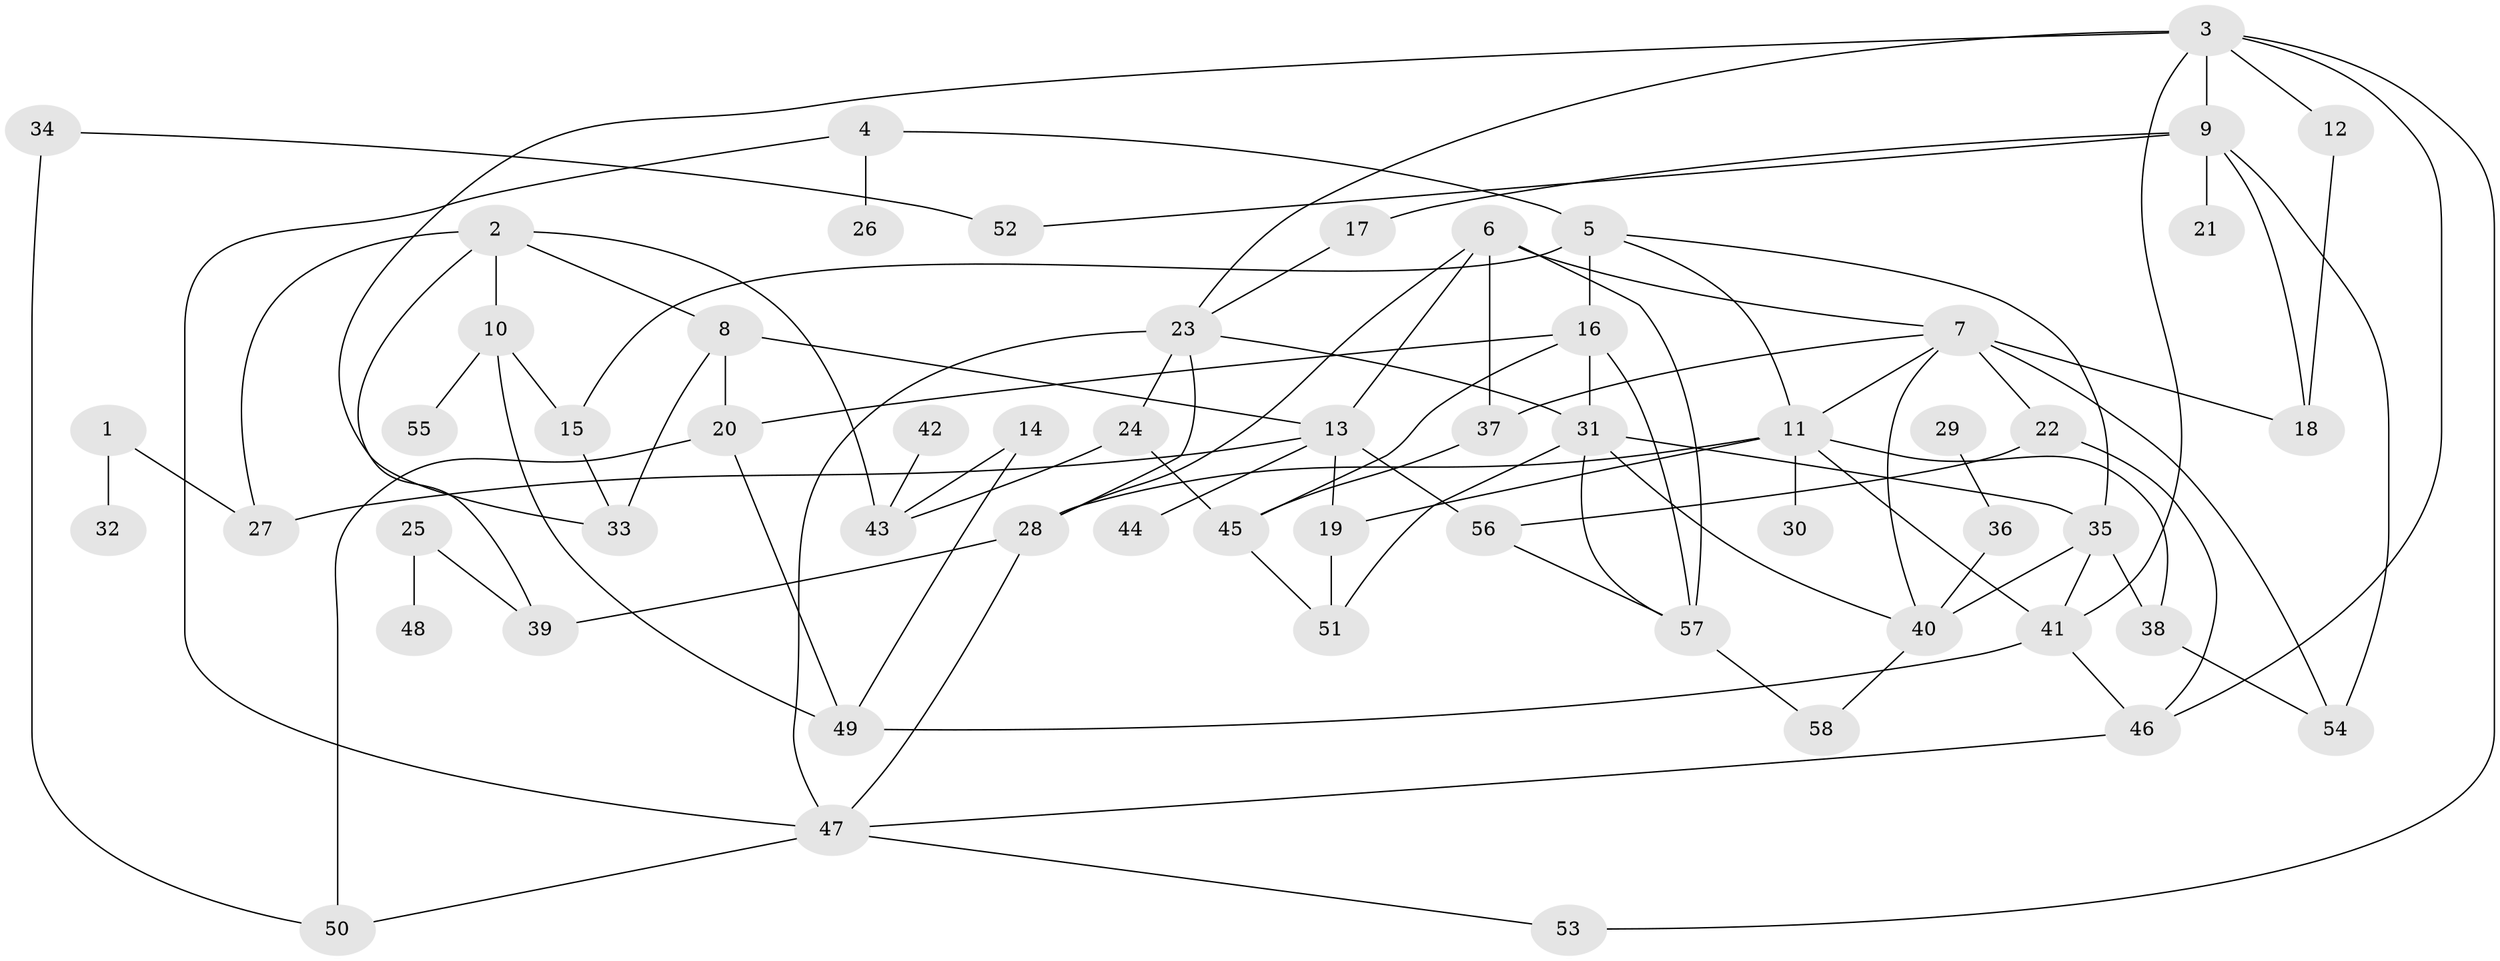 // original degree distribution, {5: 0.06956521739130435, 6: 0.043478260869565216, 8: 0.017391304347826087, 4: 0.17391304347826086, 2: 0.2782608695652174, 1: 0.22608695652173913, 3: 0.19130434782608696}
// Generated by graph-tools (version 1.1) at 2025/36/03/04/25 23:36:05]
// undirected, 58 vertices, 99 edges
graph export_dot {
  node [color=gray90,style=filled];
  1;
  2;
  3;
  4;
  5;
  6;
  7;
  8;
  9;
  10;
  11;
  12;
  13;
  14;
  15;
  16;
  17;
  18;
  19;
  20;
  21;
  22;
  23;
  24;
  25;
  26;
  27;
  28;
  29;
  30;
  31;
  32;
  33;
  34;
  35;
  36;
  37;
  38;
  39;
  40;
  41;
  42;
  43;
  44;
  45;
  46;
  47;
  48;
  49;
  50;
  51;
  52;
  53;
  54;
  55;
  56;
  57;
  58;
  1 -- 27 [weight=1.0];
  1 -- 32 [weight=1.0];
  2 -- 8 [weight=1.0];
  2 -- 10 [weight=1.0];
  2 -- 27 [weight=1.0];
  2 -- 39 [weight=1.0];
  2 -- 43 [weight=1.0];
  3 -- 9 [weight=1.0];
  3 -- 12 [weight=1.0];
  3 -- 23 [weight=1.0];
  3 -- 33 [weight=1.0];
  3 -- 41 [weight=1.0];
  3 -- 46 [weight=1.0];
  3 -- 53 [weight=1.0];
  4 -- 5 [weight=1.0];
  4 -- 26 [weight=1.0];
  4 -- 47 [weight=1.0];
  5 -- 11 [weight=1.0];
  5 -- 15 [weight=1.0];
  5 -- 16 [weight=1.0];
  5 -- 35 [weight=1.0];
  6 -- 7 [weight=1.0];
  6 -- 13 [weight=2.0];
  6 -- 28 [weight=1.0];
  6 -- 37 [weight=1.0];
  6 -- 57 [weight=2.0];
  7 -- 11 [weight=1.0];
  7 -- 18 [weight=1.0];
  7 -- 22 [weight=2.0];
  7 -- 37 [weight=1.0];
  7 -- 40 [weight=1.0];
  7 -- 54 [weight=1.0];
  8 -- 13 [weight=1.0];
  8 -- 20 [weight=2.0];
  8 -- 33 [weight=1.0];
  9 -- 17 [weight=1.0];
  9 -- 18 [weight=1.0];
  9 -- 21 [weight=1.0];
  9 -- 52 [weight=1.0];
  9 -- 54 [weight=1.0];
  10 -- 15 [weight=1.0];
  10 -- 49 [weight=1.0];
  10 -- 55 [weight=1.0];
  11 -- 19 [weight=1.0];
  11 -- 28 [weight=1.0];
  11 -- 30 [weight=1.0];
  11 -- 38 [weight=1.0];
  11 -- 41 [weight=1.0];
  12 -- 18 [weight=1.0];
  13 -- 19 [weight=1.0];
  13 -- 27 [weight=1.0];
  13 -- 44 [weight=1.0];
  13 -- 56 [weight=1.0];
  14 -- 43 [weight=1.0];
  14 -- 49 [weight=1.0];
  15 -- 33 [weight=1.0];
  16 -- 20 [weight=1.0];
  16 -- 31 [weight=1.0];
  16 -- 45 [weight=1.0];
  16 -- 57 [weight=1.0];
  17 -- 23 [weight=1.0];
  19 -- 51 [weight=1.0];
  20 -- 49 [weight=1.0];
  20 -- 50 [weight=1.0];
  22 -- 46 [weight=1.0];
  22 -- 56 [weight=1.0];
  23 -- 24 [weight=1.0];
  23 -- 28 [weight=1.0];
  23 -- 31 [weight=1.0];
  23 -- 47 [weight=1.0];
  24 -- 43 [weight=1.0];
  24 -- 45 [weight=1.0];
  25 -- 39 [weight=1.0];
  25 -- 48 [weight=1.0];
  28 -- 39 [weight=2.0];
  28 -- 47 [weight=1.0];
  29 -- 36 [weight=1.0];
  31 -- 35 [weight=1.0];
  31 -- 40 [weight=1.0];
  31 -- 51 [weight=1.0];
  31 -- 57 [weight=1.0];
  34 -- 50 [weight=1.0];
  34 -- 52 [weight=1.0];
  35 -- 38 [weight=1.0];
  35 -- 40 [weight=1.0];
  35 -- 41 [weight=1.0];
  36 -- 40 [weight=1.0];
  37 -- 45 [weight=1.0];
  38 -- 54 [weight=1.0];
  40 -- 58 [weight=1.0];
  41 -- 46 [weight=1.0];
  41 -- 49 [weight=1.0];
  42 -- 43 [weight=1.0];
  45 -- 51 [weight=1.0];
  46 -- 47 [weight=1.0];
  47 -- 50 [weight=1.0];
  47 -- 53 [weight=1.0];
  56 -- 57 [weight=1.0];
  57 -- 58 [weight=1.0];
}

